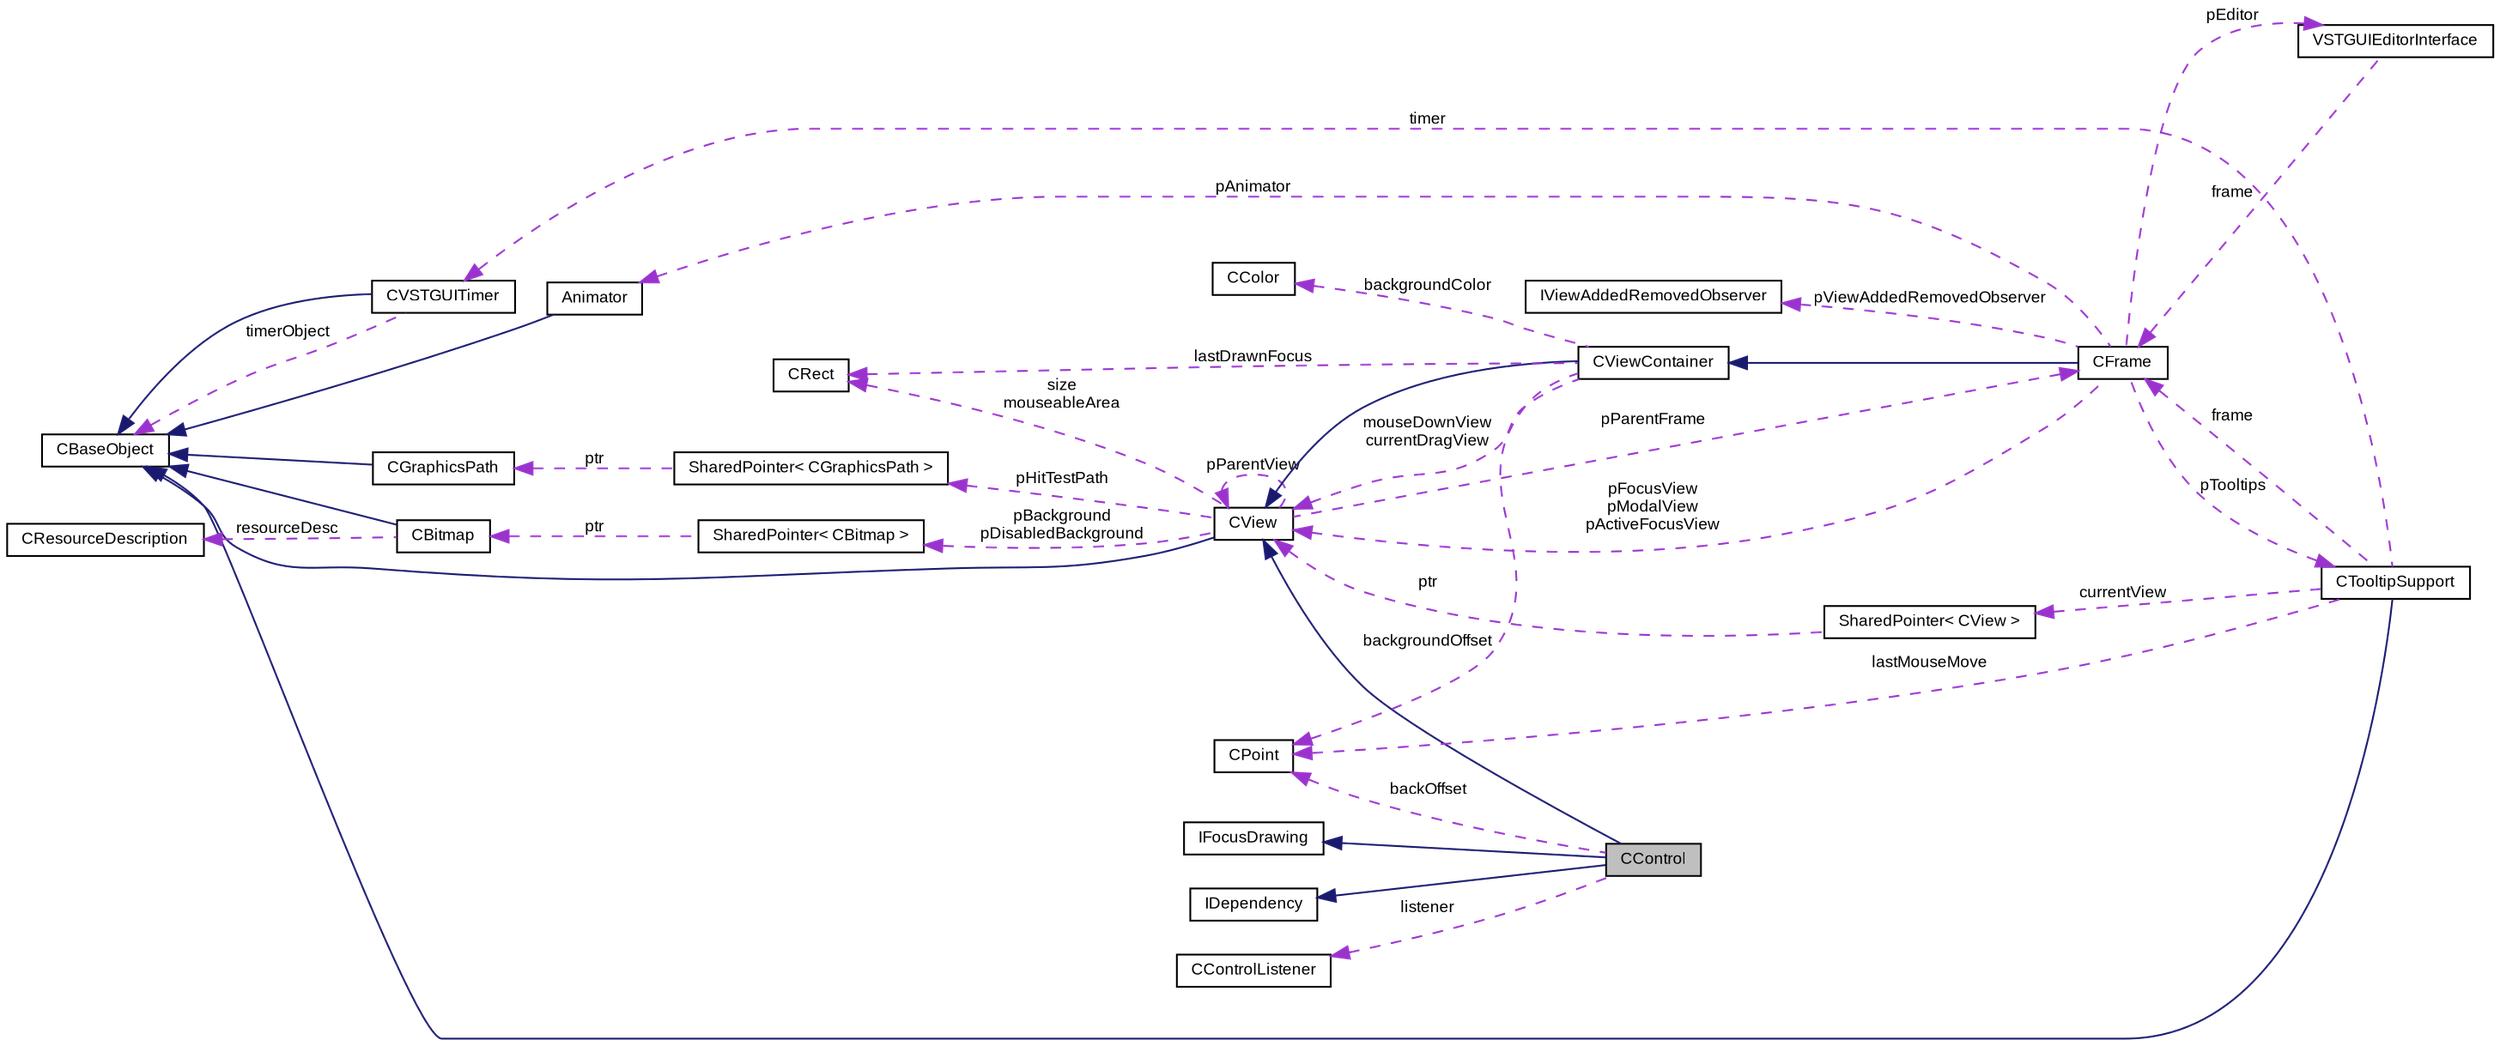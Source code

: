 digraph G
{
  bgcolor="transparent";
  edge [fontname="Arial",fontsize="9",labelfontname="Arial",labelfontsize="9"];
  node [fontname="Arial",fontsize="9",shape=record];
  rankdir=LR;
  Node1 [label="CControl",height=0.2,width=0.4,color="black", fillcolor="grey75", style="filled" fontcolor="black"];
  Node2 -> Node1 [dir=back,color="midnightblue",fontsize="9",style="solid",fontname="Arial"];
  Node2 [label="CView",height=0.2,width=0.4,color="black",URL="$class_v_s_t_g_u_i_1_1_c_view.html",tooltip="Base Class of all view objects."];
  Node3 -> Node2 [dir=back,color="midnightblue",fontsize="9",style="solid",fontname="Arial"];
  Node3 [label="CBaseObject",height=0.2,width=0.4,color="black",URL="$class_v_s_t_g_u_i_1_1_c_base_object.html",tooltip="Base Object with reference counter."];
  Node4 -> Node2 [dir=back,color="darkorchid3",fontsize="9",style="dashed",label="pBackground\npDisabledBackground",fontname="Arial"];
  Node4 [label="SharedPointer\< CBitmap \>",height=0.2,width=0.4,color="black",URL="$class_v_s_t_g_u_i_1_1_shared_pointer.html"];
  Node5 -> Node4 [dir=back,color="darkorchid3",fontsize="9",style="dashed",label="ptr",fontname="Arial"];
  Node5 [label="CBitmap",height=0.2,width=0.4,color="black",URL="$class_v_s_t_g_u_i_1_1_c_bitmap.html",tooltip="Encapsulates various platform depended kinds of bitmaps."];
  Node3 -> Node5 [dir=back,color="midnightblue",fontsize="9",style="solid",fontname="Arial"];
  Node6 -> Node5 [dir=back,color="darkorchid3",fontsize="9",style="dashed",label="resourceDesc",fontname="Arial"];
  Node6 [label="CResourceDescription",height=0.2,width=0.4,color="black",URL="$class_v_s_t_g_u_i_1_1_c_resource_description.html",tooltip="Describes a resource by name or by ID."];
  Node7 -> Node2 [dir=back,color="darkorchid3",fontsize="9",style="dashed",label="pParentFrame",fontname="Arial"];
  Node7 [label="CFrame",height=0.2,width=0.4,color="black",URL="$class_v_s_t_g_u_i_1_1_c_frame.html",tooltip="The CFrame is the parent container of all views."];
  Node8 -> Node7 [dir=back,color="midnightblue",fontsize="9",style="solid",fontname="Arial"];
  Node8 [label="CViewContainer",height=0.2,width=0.4,color="black",URL="$class_v_s_t_g_u_i_1_1_c_view_container.html",tooltip="Container Class of CView objects."];
  Node2 -> Node8 [dir=back,color="midnightblue",fontsize="9",style="solid",fontname="Arial"];
  Node2 -> Node8 [dir=back,color="darkorchid3",fontsize="9",style="dashed",label="mouseDownView\ncurrentDragView",fontname="Arial"];
  Node9 -> Node8 [dir=back,color="darkorchid3",fontsize="9",style="dashed",label="backgroundOffset",fontname="Arial"];
  Node9 [label="CPoint",height=0.2,width=0.4,color="black",URL="$struct_v_s_t_g_u_i_1_1_c_point.html",tooltip="Point structure."];
  Node10 -> Node8 [dir=back,color="darkorchid3",fontsize="9",style="dashed",label="backgroundColor",fontname="Arial"];
  Node10 [label="CColor",height=0.2,width=0.4,color="black",URL="$struct_v_s_t_g_u_i_1_1_c_color.html",tooltip="RGBA Color structure."];
  Node11 -> Node8 [dir=back,color="darkorchid3",fontsize="9",style="dashed",label="lastDrawnFocus",fontname="Arial"];
  Node11 [label="CRect",height=0.2,width=0.4,color="black",URL="$struct_v_s_t_g_u_i_1_1_c_rect.html",tooltip="Rect structure."];
  Node12 -> Node7 [dir=back,color="darkorchid3",fontsize="9",style="dashed",label="pViewAddedRemovedObserver",fontname="Arial"];
  Node12 [label="IViewAddedRemovedObserver",height=0.2,width=0.4,color="black",URL="$class_v_s_t_g_u_i_1_1_i_view_added_removed_observer.html",tooltip="view added removed observer interface for CFrame"];
  Node2 -> Node7 [dir=back,color="darkorchid3",fontsize="9",style="dashed",label="pFocusView\npModalView\npActiveFocusView",fontname="Arial"];
  Node13 -> Node7 [dir=back,color="darkorchid3",fontsize="9",style="dashed",label="pAnimator",fontname="Arial"];
  Node13 [label="Animator",height=0.2,width=0.4,color="black",URL="$class_v_s_t_g_u_i_1_1_animation_1_1_animator.html",tooltip="Animation runner."];
  Node3 -> Node13 [dir=back,color="midnightblue",fontsize="9",style="solid",fontname="Arial"];
  Node14 -> Node7 [dir=back,color="darkorchid3",fontsize="9",style="dashed",label="pTooltips",fontname="Arial"];
  Node14 [label="CTooltipSupport",height=0.2,width=0.4,color="black",URL="$class_v_s_t_g_u_i_1_1_c_tooltip_support.html",tooltip="Generic Tooltip Support class."];
  Node3 -> Node14 [dir=back,color="midnightblue",fontsize="9",style="solid",fontname="Arial"];
  Node7 -> Node14 [dir=back,color="darkorchid3",fontsize="9",style="dashed",label="frame",fontname="Arial"];
  Node15 -> Node14 [dir=back,color="darkorchid3",fontsize="9",style="dashed",label="currentView",fontname="Arial"];
  Node15 [label="SharedPointer\< CView \>",height=0.2,width=0.4,color="black",URL="$class_v_s_t_g_u_i_1_1_shared_pointer.html"];
  Node2 -> Node15 [dir=back,color="darkorchid3",fontsize="9",style="dashed",label="ptr",fontname="Arial"];
  Node9 -> Node14 [dir=back,color="darkorchid3",fontsize="9",style="dashed",label="lastMouseMove",fontname="Arial"];
  Node16 -> Node14 [dir=back,color="darkorchid3",fontsize="9",style="dashed",label="timer",fontname="Arial"];
  Node16 [label="CVSTGUITimer",height=0.2,width=0.4,color="black",URL="$class_v_s_t_g_u_i_1_1_c_v_s_t_g_u_i_timer.html",tooltip="A timer class, which posts timer messages to CBaseObjects."];
  Node3 -> Node16 [dir=back,color="midnightblue",fontsize="9",style="solid",fontname="Arial"];
  Node3 -> Node16 [dir=back,color="darkorchid3",fontsize="9",style="dashed",label="timerObject",fontname="Arial"];
  Node17 -> Node7 [dir=back,color="darkorchid3",fontsize="9",style="dashed",label="pEditor",fontname="Arial"];
  Node17 [label="VSTGUIEditorInterface",height=0.2,width=0.4,color="black",URL="$class_v_s_t_g_u_i_1_1_v_s_t_g_u_i_editor_interface.html"];
  Node7 -> Node17 [dir=back,color="darkorchid3",fontsize="9",style="dashed",label="frame",fontname="Arial"];
  Node2 -> Node2 [dir=back,color="darkorchid3",fontsize="9",style="dashed",label="pParentView",fontname="Arial"];
  Node18 -> Node2 [dir=back,color="darkorchid3",fontsize="9",style="dashed",label="pHitTestPath",fontname="Arial"];
  Node18 [label="SharedPointer\< CGraphicsPath \>",height=0.2,width=0.4,color="black",URL="$class_v_s_t_g_u_i_1_1_shared_pointer.html"];
  Node19 -> Node18 [dir=back,color="darkorchid3",fontsize="9",style="dashed",label="ptr",fontname="Arial"];
  Node19 [label="CGraphicsPath",height=0.2,width=0.4,color="black",URL="$class_v_s_t_g_u_i_1_1_c_graphics_path.html",tooltip="Graphics Path Object."];
  Node3 -> Node19 [dir=back,color="midnightblue",fontsize="9",style="solid",fontname="Arial"];
  Node11 -> Node2 [dir=back,color="darkorchid3",fontsize="9",style="dashed",label="size\nmouseableArea",fontname="Arial"];
  Node20 -> Node1 [dir=back,color="midnightblue",fontsize="9",style="solid",fontname="Arial"];
  Node20 [label="IFocusDrawing",height=0.2,width=0.4,color="black",URL="$class_v_s_t_g_u_i_1_1_i_focus_drawing.html",tooltip="Custom focus drawing interface."];
  Node21 -> Node1 [dir=back,color="midnightblue",fontsize="9",style="solid",fontname="Arial"];
  Node21 [label="IDependency",height=0.2,width=0.4,color="black",URL="$class_v_s_t_g_u_i_1_1_i_dependency.html",tooltip="simple dependency between objects."];
  Node22 -> Node1 [dir=back,color="darkorchid3",fontsize="9",style="dashed",label="listener",fontname="Arial"];
  Node22 [label="CControlListener",height=0.2,width=0.4,color="black",URL="$class_c_control_listener.html"];
  Node9 -> Node1 [dir=back,color="darkorchid3",fontsize="9",style="dashed",label="backOffset",fontname="Arial"];
}
